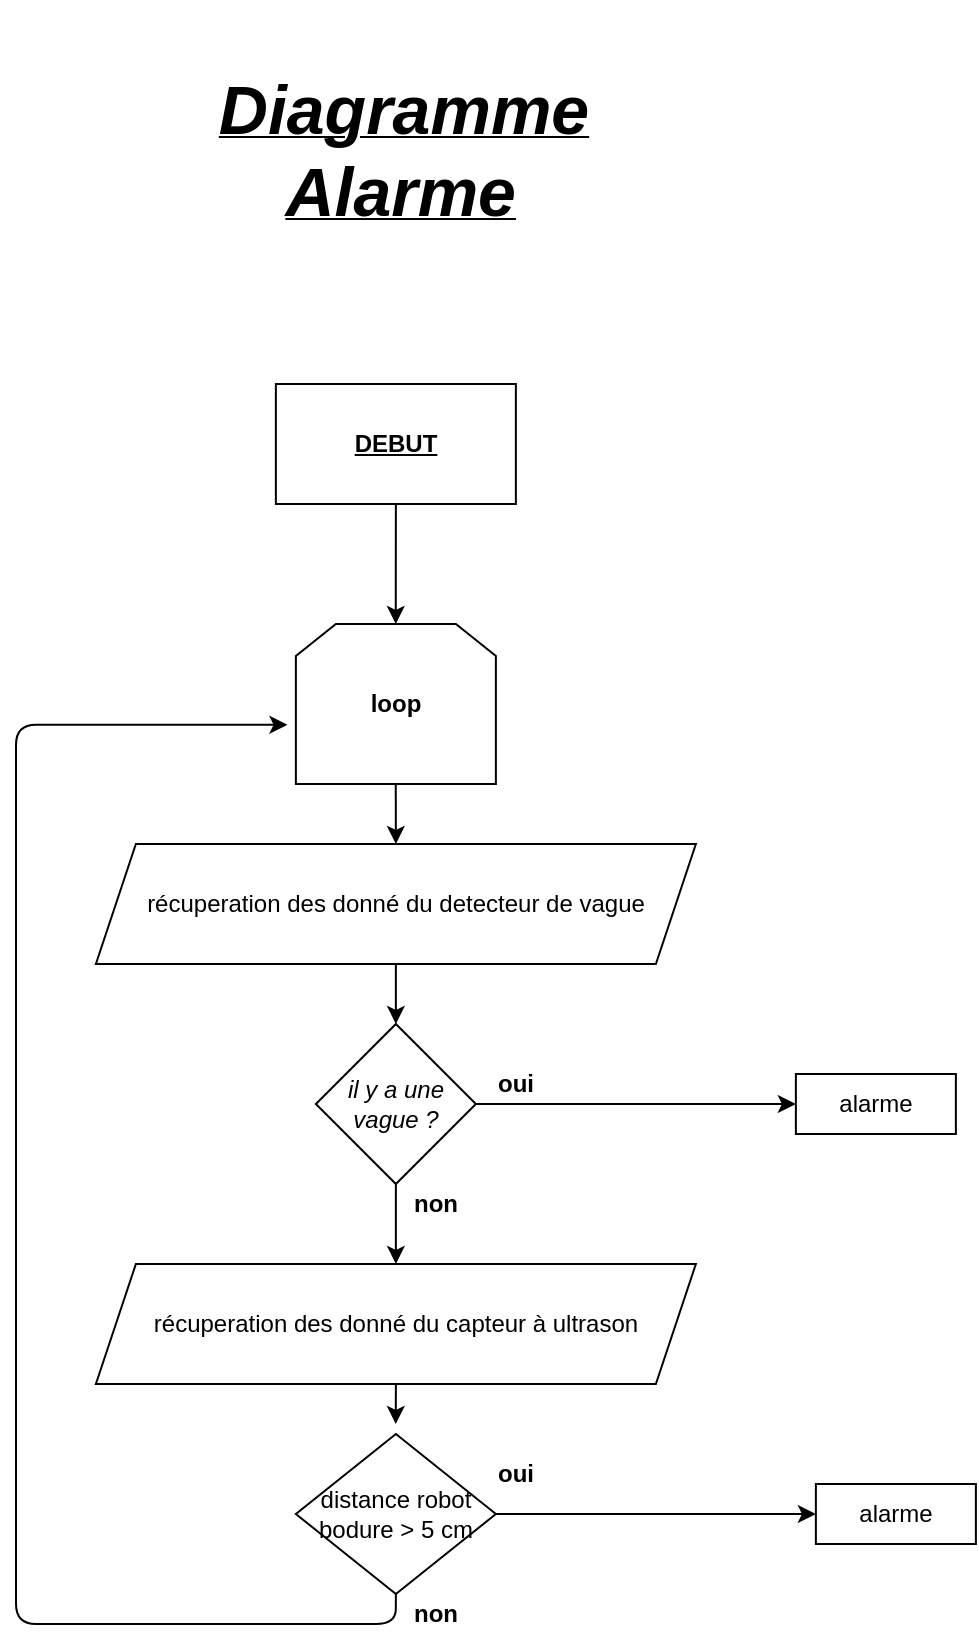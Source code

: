 <mxfile version="14.5.3" type="device"><diagram id="TpDNIWJ-9nRi3gumz-aJ" name="Page-1"><mxGraphModel dx="1422" dy="798" grid="1" gridSize="10" guides="1" tooltips="1" connect="1" arrows="1" fold="1" page="1" pageScale="1" pageWidth="827" pageHeight="1169" math="0" shadow="0"><root><mxCell id="0"/><mxCell id="1" parent="0"/><mxCell id="n1vejqF0jE8eAnkQm3fS-3" style="edgeStyle=orthogonalEdgeStyle;orthogonalLoop=1;jettySize=auto;html=1;exitX=0.5;exitY=1;exitDx=0;exitDy=0;" parent="1" source="n1vejqF0jE8eAnkQm3fS-1" edge="1"><mxGeometry relative="1" as="geometry"><mxPoint x="409.881" y="392" as="targetPoint"/></mxGeometry></mxCell><mxCell id="n1vejqF0jE8eAnkQm3fS-1" value="&lt;b&gt;&lt;u&gt;DEBUT&lt;/u&gt;&lt;/b&gt;" style="whiteSpace=wrap;html=1;" parent="1" vertex="1"><mxGeometry x="349.94" y="272" width="120" height="60" as="geometry"/></mxCell><mxCell id="n1vejqF0jE8eAnkQm3fS-6" value="&lt;b&gt;loop&lt;/b&gt;" style="shape=loopLimit;whiteSpace=wrap;html=1;" parent="1" vertex="1"><mxGeometry x="359.94" y="392" width="100" height="80" as="geometry"/></mxCell><mxCell id="n1vejqF0jE8eAnkQm3fS-7" style="edgeStyle=orthogonalEdgeStyle;orthogonalLoop=1;jettySize=auto;html=1;exitX=0.5;exitY=1;exitDx=0;exitDy=0;" parent="1" edge="1"><mxGeometry relative="1" as="geometry"><mxPoint x="409.94" y="502" as="targetPoint"/><mxPoint x="409.88" y="472" as="sourcePoint"/></mxGeometry></mxCell><mxCell id="n1vejqF0jE8eAnkQm3fS-9" value="récuperation des donné du detecteur de vague" style="shape=parallelogram;perimeter=parallelogramPerimeter;whiteSpace=wrap;html=1;fixedSize=1;" parent="1" vertex="1"><mxGeometry x="259.94" y="502" width="300" height="60" as="geometry"/></mxCell><mxCell id="n1vejqF0jE8eAnkQm3fS-11" value="" style="endArrow=classic;html=1;exitX=0.5;exitY=1;exitDx=0;exitDy=0;" parent="1" source="n1vejqF0jE8eAnkQm3fS-9" edge="1"><mxGeometry width="50" height="50" relative="1" as="geometry"><mxPoint x="379.94" y="662" as="sourcePoint"/><mxPoint x="409.94" y="592" as="targetPoint"/></mxGeometry></mxCell><mxCell id="n1vejqF0jE8eAnkQm3fS-12" value="&lt;i&gt;il y a une vague ?&lt;/i&gt;" style="rhombus;whiteSpace=wrap;html=1;" parent="1" vertex="1"><mxGeometry x="369.94" y="592" width="80" height="80" as="geometry"/></mxCell><mxCell id="n1vejqF0jE8eAnkQm3fS-13" value="" style="endArrow=classic;html=1;exitX=1;exitY=0.5;exitDx=0;exitDy=0;entryX=0;entryY=0.5;entryDx=0;entryDy=0;" parent="1" source="n1vejqF0jE8eAnkQm3fS-12" target="n1vejqF0jE8eAnkQm3fS-15" edge="1"><mxGeometry width="50" height="50" relative="1" as="geometry"><mxPoint x="379.94" y="652" as="sourcePoint"/><mxPoint x="599.94" y="632" as="targetPoint"/></mxGeometry></mxCell><mxCell id="n1vejqF0jE8eAnkQm3fS-14" value="&lt;b&gt;oui&lt;/b&gt;" style="text;html=1;strokeColor=none;fillColor=none;align=center;verticalAlign=middle;whiteSpace=wrap;" parent="1" vertex="1"><mxGeometry x="449.94" y="612" width="40" height="20" as="geometry"/></mxCell><mxCell id="n1vejqF0jE8eAnkQm3fS-15" value="alarme" style="whiteSpace=wrap;html=1;" parent="1" vertex="1"><mxGeometry x="609.94" y="617" width="80" height="30" as="geometry"/></mxCell><mxCell id="n1vejqF0jE8eAnkQm3fS-16" value="" style="endArrow=classic;html=1;exitX=0.5;exitY=1;exitDx=0;exitDy=0;" parent="1" source="n1vejqF0jE8eAnkQm3fS-12" edge="1"><mxGeometry width="50" height="50" relative="1" as="geometry"><mxPoint x="379.94" y="652" as="sourcePoint"/><mxPoint x="409.94" y="712" as="targetPoint"/></mxGeometry></mxCell><mxCell id="n1vejqF0jE8eAnkQm3fS-17" value="&lt;b&gt;non&lt;/b&gt;" style="text;html=1;strokeColor=none;fillColor=none;align=center;verticalAlign=middle;whiteSpace=wrap;" parent="1" vertex="1"><mxGeometry x="409.94" y="672" width="40" height="20" as="geometry"/></mxCell><mxCell id="n1vejqF0jE8eAnkQm3fS-20" style="edgeStyle=orthogonalEdgeStyle;orthogonalLoop=1;jettySize=auto;html=1;entryX=0;entryY=0.5;entryDx=0;entryDy=0;" parent="1" source="n1vejqF0jE8eAnkQm3fS-18" target="n1vejqF0jE8eAnkQm3fS-24" edge="1"><mxGeometry relative="1" as="geometry"><mxPoint x="529.94" y="782.0" as="targetPoint"/><Array as="points"><mxPoint x="609.94" y="837"/></Array></mxGeometry></mxCell><mxCell id="n1vejqF0jE8eAnkQm3fS-26" style="edgeStyle=orthogonalEdgeStyle;orthogonalLoop=1;jettySize=auto;html=1;exitX=0.5;exitY=1;exitDx=0;exitDy=0;entryX=-0.042;entryY=0.63;entryDx=0;entryDy=0;entryPerimeter=0;" parent="1" source="n1vejqF0jE8eAnkQm3fS-18" target="n1vejqF0jE8eAnkQm3fS-6" edge="1"><mxGeometry relative="1" as="geometry"><mxPoint x="249.94" y="442" as="targetPoint"/><Array as="points"><mxPoint x="410" y="892"/><mxPoint x="220" y="892"/><mxPoint x="220" y="442"/></Array></mxGeometry></mxCell><mxCell id="n1vejqF0jE8eAnkQm3fS-18" value="distance robot bodure &amp;gt; 5 cm" style="rhombus;whiteSpace=wrap;html=1;" parent="1" vertex="1"><mxGeometry x="359.94" y="797" width="100" height="80" as="geometry"/></mxCell><mxCell id="n1vejqF0jE8eAnkQm3fS-21" value="&lt;b&gt;oui&lt;/b&gt;" style="text;html=1;strokeColor=none;fillColor=none;align=center;verticalAlign=middle;whiteSpace=wrap;" parent="1" vertex="1"><mxGeometry x="449.94" y="807" width="40" height="20" as="geometry"/></mxCell><mxCell id="n1vejqF0jE8eAnkQm3fS-24" value="alarme" style="whiteSpace=wrap;html=1;" parent="1" vertex="1"><mxGeometry x="619.94" y="822" width="80" height="30" as="geometry"/></mxCell><mxCell id="n1vejqF0jE8eAnkQm3fS-29" style="edgeStyle=orthogonalEdgeStyle;orthogonalLoop=1;jettySize=auto;html=1;exitX=0.5;exitY=1;exitDx=0;exitDy=0;" parent="1" source="n1vejqF0jE8eAnkQm3fS-27" edge="1"><mxGeometry relative="1" as="geometry"><mxPoint x="409.881" y="792.0" as="targetPoint"/></mxGeometry></mxCell><mxCell id="n1vejqF0jE8eAnkQm3fS-27" value="récuperation des donné du capteur à ultrason" style="shape=parallelogram;perimeter=parallelogramPerimeter;whiteSpace=wrap;html=1;fixedSize=1;" parent="1" vertex="1"><mxGeometry x="259.94" y="712" width="300" height="60" as="geometry"/></mxCell><mxCell id="n1vejqF0jE8eAnkQm3fS-32" value="&lt;b&gt;non&lt;/b&gt;" style="text;html=1;strokeColor=none;fillColor=none;align=center;verticalAlign=middle;whiteSpace=wrap;" parent="1" vertex="1"><mxGeometry x="409.94" y="877" width="40" height="20" as="geometry"/></mxCell><mxCell id="n1vejqF0jE8eAnkQm3fS-33" value="&lt;b&gt;&lt;u&gt;&lt;i&gt;&lt;font style=&quot;font-size: 34px&quot;&gt;Diagramme Alarme&lt;/font&gt;&lt;/i&gt;&lt;/u&gt;&lt;/b&gt;&amp;nbsp;" style="text;html=1;strokeColor=none;fillColor=none;align=center;verticalAlign=middle;whiteSpace=wrap;rounded=0;sketch=0;" parent="1" vertex="1"><mxGeometry x="264" y="80" width="300" height="150" as="geometry"/></mxCell></root></mxGraphModel></diagram></mxfile>